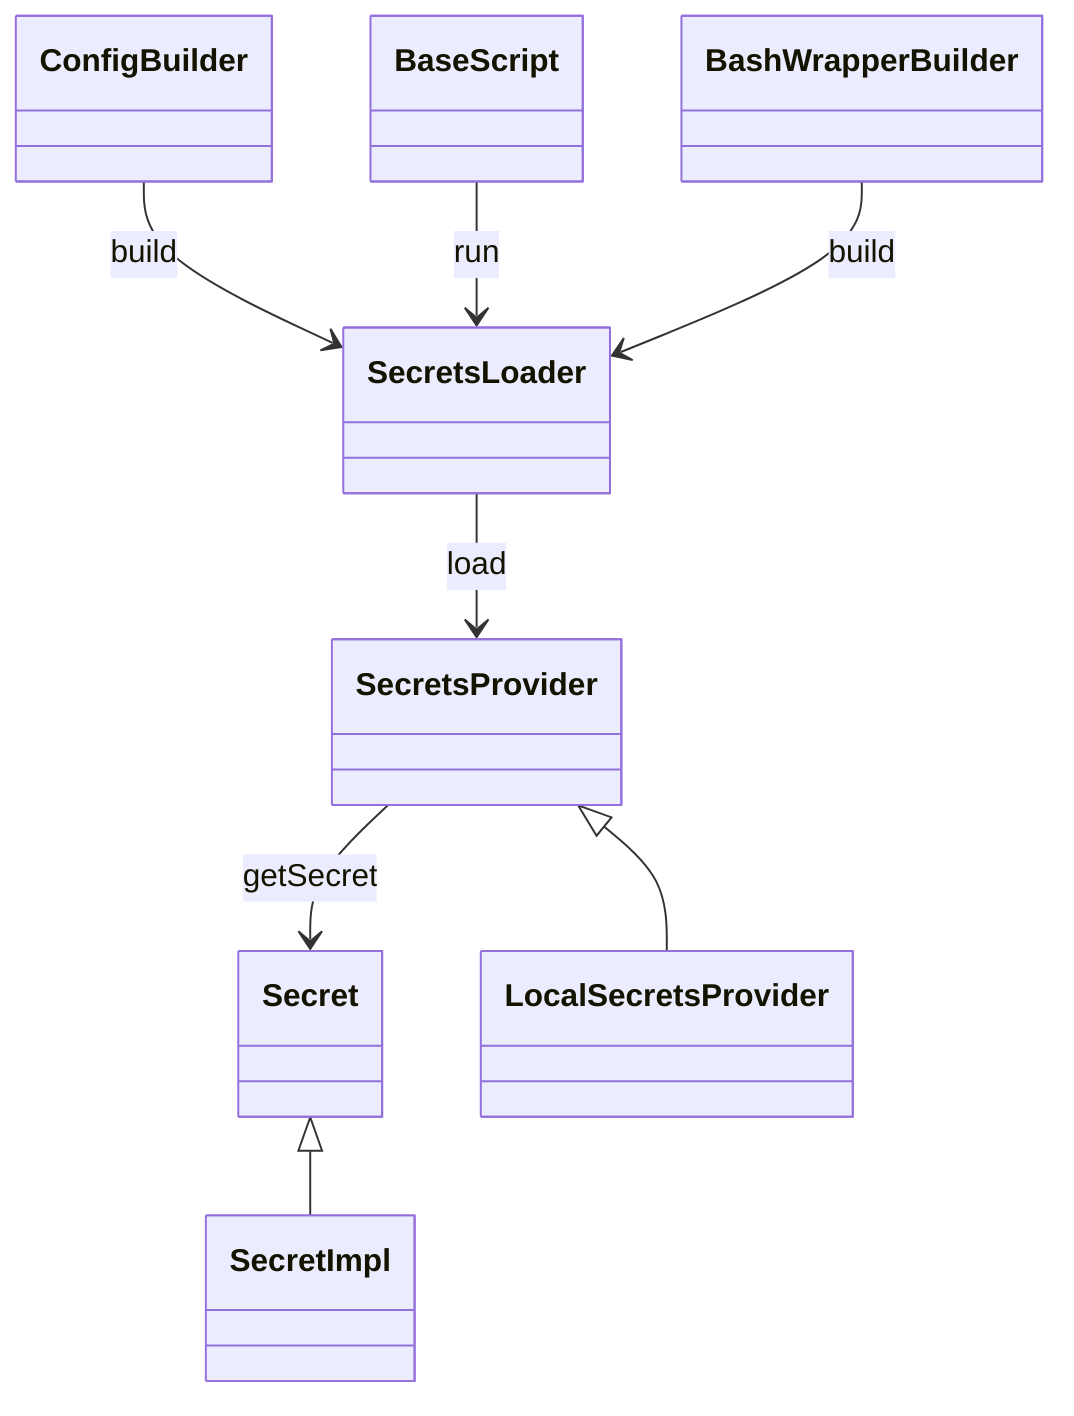 classDiagram
    %%
    %% nextflow.secret
    %%
    ConfigBuilder --> SecretsLoader : build
    BaseScript --> SecretsLoader : run
    BashWrapperBuilder --> SecretsLoader : build

    SecretsLoader --> SecretsProvider : load
    SecretsProvider --> Secret : getSecret
    SecretsProvider <|-- LocalSecretsProvider
    Secret <|-- SecretImpl